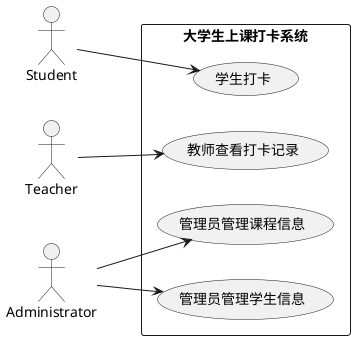 @startuml
left to right direction

actor Student as S
actor Teacher as T
actor Administrator as A

rectangle "大学生上课打卡系统" {
    usecase "学生打卡" as UC1
    usecase "教师查看打卡记录" as UC2
    usecase "管理员管理课程信息" as UC3
    usecase "管理员管理学生信息" as UC4
}

S --> UC1
T --> UC2
A --> UC3
A --> UC4
@enduml